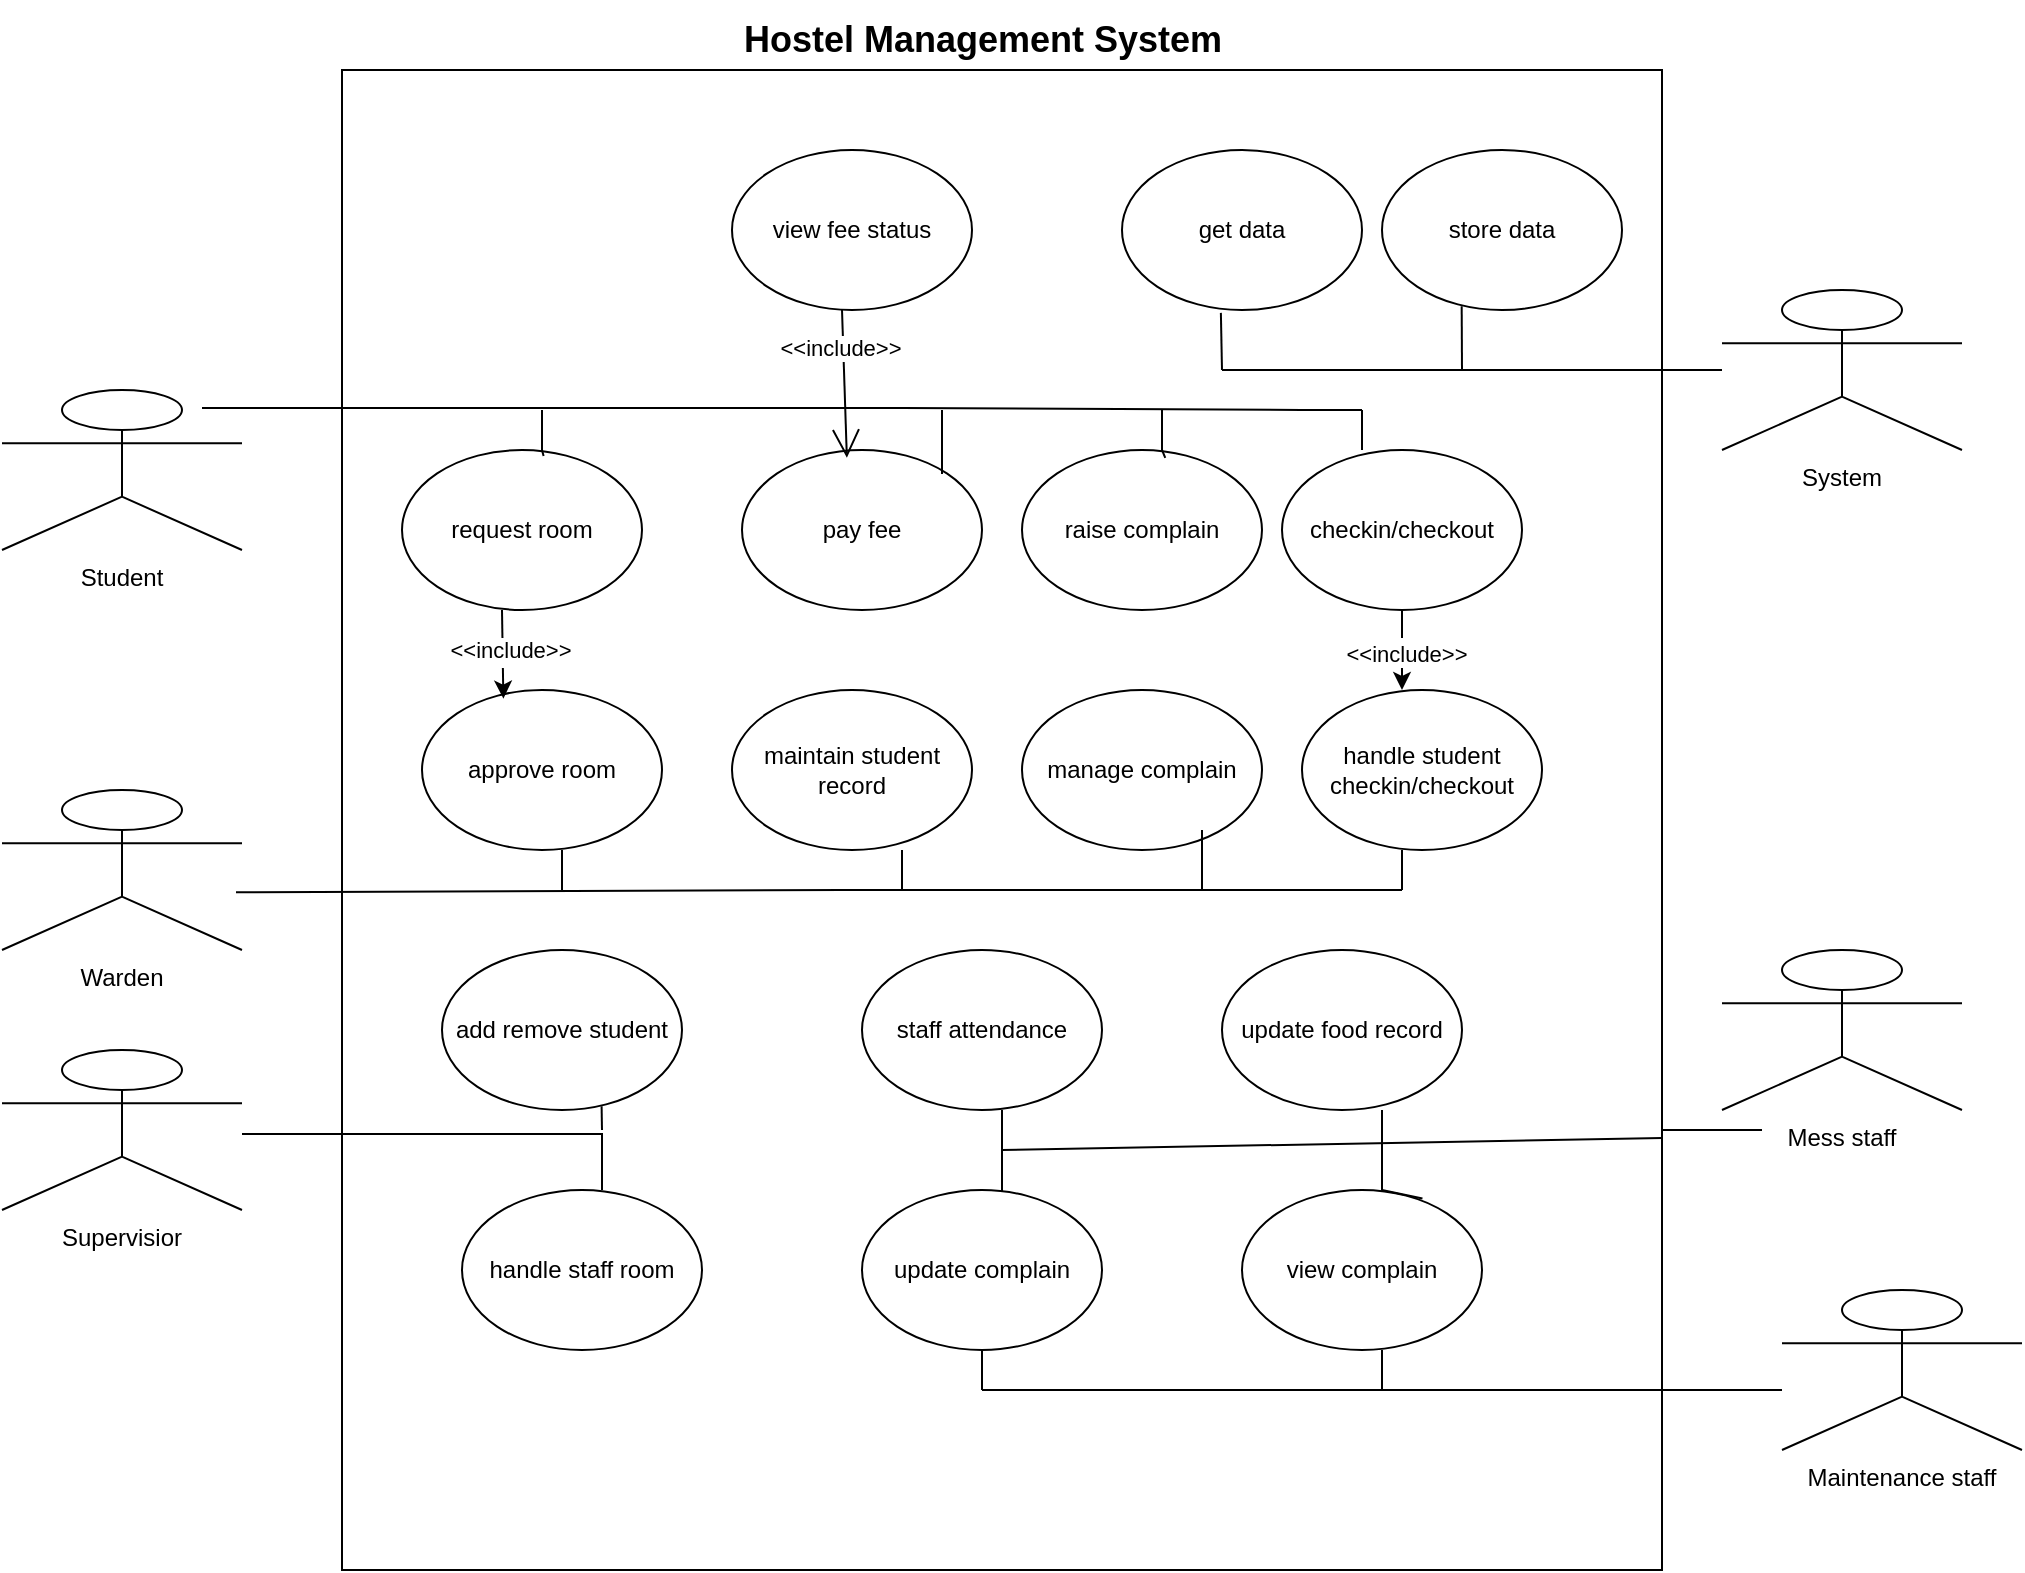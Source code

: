 <mxfile version="26.0.7">
  <diagram name="Page-1" id="h86h2ReU51MnAGpxwcOK">
    <mxGraphModel dx="1282" dy="1727" grid="1" gridSize="10" guides="1" tooltips="1" connect="1" arrows="1" fold="1" page="1" pageScale="1" pageWidth="850" pageHeight="1100" math="0" shadow="0">
      <root>
        <mxCell id="0" />
        <mxCell id="1" parent="0" />
        <mxCell id="e2gd0mp9l5kRxaPh8PN6-1" value="Student&lt;div&gt;&lt;br&gt;&lt;/div&gt;" style="whiteSpace=wrap;html=1;shape=umlActor;verticalLabelPosition=bottom;verticalAlign=top;outlineConnect=0;" vertex="1" parent="1">
          <mxGeometry y="80" width="120" height="80" as="geometry" />
        </mxCell>
        <mxCell id="e2gd0mp9l5kRxaPh8PN6-2" value="Supervisior" style="whiteSpace=wrap;html=1;shape=umlActor;verticalLabelPosition=bottom;verticalAlign=top;outlineConnect=0;" vertex="1" parent="1">
          <mxGeometry y="410" width="120" height="80" as="geometry" />
        </mxCell>
        <mxCell id="e2gd0mp9l5kRxaPh8PN6-3" value="" style="rounded=0;whiteSpace=wrap;html=1;" vertex="1" parent="1">
          <mxGeometry x="170" y="-80" width="660" height="750" as="geometry" />
        </mxCell>
        <mxCell id="e2gd0mp9l5kRxaPh8PN6-4" value="Warden" style="whiteSpace=wrap;html=1;shape=umlActor;verticalLabelPosition=bottom;verticalAlign=top;outlineConnect=0;" vertex="1" parent="1">
          <mxGeometry y="280" width="120" height="80" as="geometry" />
        </mxCell>
        <mxCell id="e2gd0mp9l5kRxaPh8PN6-5" value="Mess staff" style="whiteSpace=wrap;html=1;shape=umlActor;verticalLabelPosition=bottom;verticalAlign=top;outlineConnect=0;" vertex="1" parent="1">
          <mxGeometry x="860" y="360" width="120" height="80" as="geometry" />
        </mxCell>
        <mxCell id="e2gd0mp9l5kRxaPh8PN6-6" value="System" style="whiteSpace=wrap;html=1;shape=umlActor;verticalLabelPosition=bottom;verticalAlign=top;outlineConnect=0;" vertex="1" parent="1">
          <mxGeometry x="860" y="30" width="120" height="80" as="geometry" />
        </mxCell>
        <mxCell id="e2gd0mp9l5kRxaPh8PN6-7" value="request room" style="ellipse;whiteSpace=wrap;html=1;" vertex="1" parent="1">
          <mxGeometry x="200" y="110" width="120" height="80" as="geometry" />
        </mxCell>
        <mxCell id="e2gd0mp9l5kRxaPh8PN6-8" value="view fee status" style="ellipse;whiteSpace=wrap;html=1;" vertex="1" parent="1">
          <mxGeometry x="365" y="-40" width="120" height="80" as="geometry" />
        </mxCell>
        <mxCell id="e2gd0mp9l5kRxaPh8PN6-9" value="checkin/checkout" style="ellipse;whiteSpace=wrap;html=1;" vertex="1" parent="1">
          <mxGeometry x="640" y="110" width="120" height="80" as="geometry" />
        </mxCell>
        <mxCell id="e2gd0mp9l5kRxaPh8PN6-10" value="approve room" style="ellipse;whiteSpace=wrap;html=1;" vertex="1" parent="1">
          <mxGeometry x="210" y="230" width="120" height="80" as="geometry" />
        </mxCell>
        <mxCell id="e2gd0mp9l5kRxaPh8PN6-11" value="maintain student record" style="ellipse;whiteSpace=wrap;html=1;" vertex="1" parent="1">
          <mxGeometry x="365" y="230" width="120" height="80" as="geometry" />
        </mxCell>
        <mxCell id="e2gd0mp9l5kRxaPh8PN6-12" value="manage complain" style="ellipse;whiteSpace=wrap;html=1;" vertex="1" parent="1">
          <mxGeometry x="510" y="230" width="120" height="80" as="geometry" />
        </mxCell>
        <mxCell id="e2gd0mp9l5kRxaPh8PN6-13" value="add remove student" style="ellipse;whiteSpace=wrap;html=1;" vertex="1" parent="1">
          <mxGeometry x="220" y="360" width="120" height="80" as="geometry" />
        </mxCell>
        <mxCell id="e2gd0mp9l5kRxaPh8PN6-14" value="staff attendance" style="ellipse;whiteSpace=wrap;html=1;" vertex="1" parent="1">
          <mxGeometry x="430" y="360" width="120" height="80" as="geometry" />
        </mxCell>
        <mxCell id="e2gd0mp9l5kRxaPh8PN6-15" value="update food record" style="ellipse;whiteSpace=wrap;html=1;" vertex="1" parent="1">
          <mxGeometry x="610" y="360" width="120" height="80" as="geometry" />
        </mxCell>
        <mxCell id="e2gd0mp9l5kRxaPh8PN6-16" value="handle staff room" style="ellipse;whiteSpace=wrap;html=1;" vertex="1" parent="1">
          <mxGeometry x="230" y="480" width="120" height="80" as="geometry" />
        </mxCell>
        <mxCell id="e2gd0mp9l5kRxaPh8PN6-17" value="update complain" style="ellipse;whiteSpace=wrap;html=1;" vertex="1" parent="1">
          <mxGeometry x="430" y="480" width="120" height="80" as="geometry" />
        </mxCell>
        <mxCell id="e2gd0mp9l5kRxaPh8PN6-18" value="view complain" style="ellipse;whiteSpace=wrap;html=1;" vertex="1" parent="1">
          <mxGeometry x="620" y="480" width="120" height="80" as="geometry" />
        </mxCell>
        <mxCell id="e2gd0mp9l5kRxaPh8PN6-19" value="handle student checkin/checkout" style="ellipse;whiteSpace=wrap;html=1;" vertex="1" parent="1">
          <mxGeometry x="650" y="230" width="120" height="80" as="geometry" />
        </mxCell>
        <mxCell id="e2gd0mp9l5kRxaPh8PN6-20" value="pay fee" style="ellipse;whiteSpace=wrap;html=1;" vertex="1" parent="1">
          <mxGeometry x="370" y="110" width="120" height="80" as="geometry" />
        </mxCell>
        <mxCell id="e2gd0mp9l5kRxaPh8PN6-21" value="raise complain" style="ellipse;whiteSpace=wrap;html=1;" vertex="1" parent="1">
          <mxGeometry x="510" y="110" width="120" height="80" as="geometry" />
        </mxCell>
        <mxCell id="e2gd0mp9l5kRxaPh8PN6-22" value="store data" style="ellipse;whiteSpace=wrap;html=1;" vertex="1" parent="1">
          <mxGeometry x="690" y="-40" width="120" height="80" as="geometry" />
        </mxCell>
        <mxCell id="e2gd0mp9l5kRxaPh8PN6-23" value="get data" style="ellipse;whiteSpace=wrap;html=1;" vertex="1" parent="1">
          <mxGeometry x="560" y="-40" width="120" height="80" as="geometry" />
        </mxCell>
        <mxCell id="e2gd0mp9l5kRxaPh8PN6-24" value="" style="endArrow=none;html=1;rounded=0;entryX=0;entryY=0.5;entryDx=0;entryDy=0;" edge="1" parent="1" target="e2gd0mp9l5kRxaPh8PN6-6">
          <mxGeometry width="50" height="50" relative="1" as="geometry">
            <mxPoint x="610" y="70" as="sourcePoint" />
            <mxPoint x="420" y="270" as="targetPoint" />
            <Array as="points" />
          </mxGeometry>
        </mxCell>
        <mxCell id="e2gd0mp9l5kRxaPh8PN6-25" value="" style="endArrow=none;html=1;rounded=0;entryX=0.412;entryY=1.018;entryDx=0;entryDy=0;entryPerimeter=0;" edge="1" parent="1" target="e2gd0mp9l5kRxaPh8PN6-23">
          <mxGeometry width="50" height="50" relative="1" as="geometry">
            <mxPoint x="610" y="70" as="sourcePoint" />
            <mxPoint x="630" y="40" as="targetPoint" />
          </mxGeometry>
        </mxCell>
        <mxCell id="e2gd0mp9l5kRxaPh8PN6-26" value="" style="endArrow=none;html=1;rounded=0;entryX=0.332;entryY=0.976;entryDx=0;entryDy=0;entryPerimeter=0;" edge="1" parent="1" target="e2gd0mp9l5kRxaPh8PN6-22">
          <mxGeometry width="50" height="50" relative="1" as="geometry">
            <mxPoint x="730" y="70" as="sourcePoint" />
            <mxPoint x="780" y="20" as="targetPoint" />
          </mxGeometry>
        </mxCell>
        <mxCell id="e2gd0mp9l5kRxaPh8PN6-27" value="" style="endArrow=none;html=1;rounded=0;" edge="1" parent="1">
          <mxGeometry width="50" height="50" relative="1" as="geometry">
            <mxPoint x="100" y="89" as="sourcePoint" />
            <mxPoint x="650" y="90" as="targetPoint" />
            <Array as="points">
              <mxPoint x="450" y="89" />
              <mxPoint x="650" y="90" />
              <mxPoint x="680" y="90" />
            </Array>
          </mxGeometry>
        </mxCell>
        <mxCell id="e2gd0mp9l5kRxaPh8PN6-28" value="" style="endArrow=open;endFill=1;endSize=12;html=1;rounded=0;entryX=0.437;entryY=0.049;entryDx=0;entryDy=0;entryPerimeter=0;" edge="1" parent="1" target="e2gd0mp9l5kRxaPh8PN6-20">
          <mxGeometry width="160" relative="1" as="geometry">
            <mxPoint x="420" y="40" as="sourcePoint" />
            <mxPoint x="580" y="40" as="targetPoint" />
          </mxGeometry>
        </mxCell>
        <mxCell id="e2gd0mp9l5kRxaPh8PN6-29" value="&amp;lt;&amp;lt;include&amp;gt;&amp;gt;" style="edgeLabel;html=1;align=center;verticalAlign=middle;resizable=0;points=[];" vertex="1" connectable="0" parent="e2gd0mp9l5kRxaPh8PN6-28">
          <mxGeometry x="-0.494" y="-2" relative="1" as="geometry">
            <mxPoint as="offset" />
          </mxGeometry>
        </mxCell>
        <mxCell id="e2gd0mp9l5kRxaPh8PN6-30" value="" style="endArrow=none;html=1;rounded=0;exitX=0.975;exitY=0.639;exitDx=0;exitDy=0;exitPerimeter=0;" edge="1" parent="1" source="e2gd0mp9l5kRxaPh8PN6-4">
          <mxGeometry width="50" height="50" relative="1" as="geometry">
            <mxPoint x="80" y="330" as="sourcePoint" />
            <mxPoint x="670" y="330" as="targetPoint" />
            <Array as="points">
              <mxPoint x="420" y="330" />
              <mxPoint x="560" y="330" />
              <mxPoint x="700" y="330" />
            </Array>
          </mxGeometry>
        </mxCell>
        <mxCell id="e2gd0mp9l5kRxaPh8PN6-31" value="" style="endArrow=none;html=1;rounded=0;exitX=0.59;exitY=0.038;exitDx=0;exitDy=0;exitPerimeter=0;" edge="1" parent="1" source="e2gd0mp9l5kRxaPh8PN6-7">
          <mxGeometry width="50" height="50" relative="1" as="geometry">
            <mxPoint x="220" y="140" as="sourcePoint" />
            <mxPoint x="270" y="90" as="targetPoint" />
            <Array as="points">
              <mxPoint x="270" y="110" />
            </Array>
          </mxGeometry>
        </mxCell>
        <mxCell id="e2gd0mp9l5kRxaPh8PN6-32" value="" style="endArrow=none;html=1;rounded=0;" edge="1" parent="1">
          <mxGeometry width="50" height="50" relative="1" as="geometry">
            <mxPoint x="470" y="122" as="sourcePoint" />
            <mxPoint x="470" y="90" as="targetPoint" />
          </mxGeometry>
        </mxCell>
        <mxCell id="e2gd0mp9l5kRxaPh8PN6-33" value="" style="endArrow=none;html=1;rounded=0;exitX=0.597;exitY=0.049;exitDx=0;exitDy=0;exitPerimeter=0;" edge="1" parent="1" source="e2gd0mp9l5kRxaPh8PN6-21">
          <mxGeometry width="50" height="50" relative="1" as="geometry">
            <mxPoint x="530" y="140" as="sourcePoint" />
            <mxPoint x="580" y="90" as="targetPoint" />
            <Array as="points">
              <mxPoint x="580" y="110" />
            </Array>
          </mxGeometry>
        </mxCell>
        <mxCell id="e2gd0mp9l5kRxaPh8PN6-34" value="" style="endArrow=none;html=1;rounded=0;" edge="1" parent="1">
          <mxGeometry width="50" height="50" relative="1" as="geometry">
            <mxPoint x="680" y="110" as="sourcePoint" />
            <mxPoint x="680" y="90" as="targetPoint" />
          </mxGeometry>
        </mxCell>
        <mxCell id="e2gd0mp9l5kRxaPh8PN6-35" value="" style="endArrow=none;html=1;rounded=0;" edge="1" parent="1">
          <mxGeometry width="50" height="50" relative="1" as="geometry">
            <mxPoint x="280" y="330" as="sourcePoint" />
            <mxPoint x="280" y="310" as="targetPoint" />
          </mxGeometry>
        </mxCell>
        <mxCell id="e2gd0mp9l5kRxaPh8PN6-36" value="" style="endArrow=none;html=1;rounded=0;" edge="1" parent="1">
          <mxGeometry width="50" height="50" relative="1" as="geometry">
            <mxPoint x="450" y="330" as="sourcePoint" />
            <mxPoint x="450" y="310" as="targetPoint" />
          </mxGeometry>
        </mxCell>
        <mxCell id="e2gd0mp9l5kRxaPh8PN6-37" value="" style="endArrow=none;html=1;rounded=0;" edge="1" parent="1">
          <mxGeometry width="50" height="50" relative="1" as="geometry">
            <mxPoint x="600" y="330" as="sourcePoint" />
            <mxPoint x="600" y="300" as="targetPoint" />
          </mxGeometry>
        </mxCell>
        <mxCell id="e2gd0mp9l5kRxaPh8PN6-38" value="" style="endArrow=none;html=1;rounded=0;" edge="1" parent="1">
          <mxGeometry width="50" height="50" relative="1" as="geometry">
            <mxPoint x="700" y="330" as="sourcePoint" />
            <mxPoint x="700" y="310" as="targetPoint" />
          </mxGeometry>
        </mxCell>
        <mxCell id="e2gd0mp9l5kRxaPh8PN6-39" value="" style="endArrow=classic;html=1;rounded=0;entryX=0.339;entryY=0.054;entryDx=0;entryDy=0;entryPerimeter=0;" edge="1" parent="1" target="e2gd0mp9l5kRxaPh8PN6-10">
          <mxGeometry relative="1" as="geometry">
            <mxPoint x="250" y="190" as="sourcePoint" />
            <mxPoint x="350" y="190" as="targetPoint" />
          </mxGeometry>
        </mxCell>
        <mxCell id="e2gd0mp9l5kRxaPh8PN6-40" value="Label" style="edgeLabel;resizable=0;html=1;;align=center;verticalAlign=middle;" connectable="0" vertex="1" parent="e2gd0mp9l5kRxaPh8PN6-39">
          <mxGeometry relative="1" as="geometry" />
        </mxCell>
        <mxCell id="e2gd0mp9l5kRxaPh8PN6-41" value="&amp;lt;&amp;lt;include&amp;gt;&amp;gt;" style="edgeLabel;html=1;align=center;verticalAlign=middle;resizable=0;points=[];" vertex="1" connectable="0" parent="e2gd0mp9l5kRxaPh8PN6-39">
          <mxGeometry x="-0.11" y="3" relative="1" as="geometry">
            <mxPoint as="offset" />
          </mxGeometry>
        </mxCell>
        <mxCell id="e2gd0mp9l5kRxaPh8PN6-42" value="" style="endArrow=classic;html=1;rounded=0;" edge="1" parent="1">
          <mxGeometry relative="1" as="geometry">
            <mxPoint x="700" y="190" as="sourcePoint" />
            <mxPoint x="700" y="230" as="targetPoint" />
          </mxGeometry>
        </mxCell>
        <mxCell id="e2gd0mp9l5kRxaPh8PN6-43" value="Label" style="edgeLabel;resizable=0;html=1;;align=center;verticalAlign=middle;" connectable="0" vertex="1" parent="e2gd0mp9l5kRxaPh8PN6-42">
          <mxGeometry relative="1" as="geometry" />
        </mxCell>
        <mxCell id="e2gd0mp9l5kRxaPh8PN6-44" value="&amp;lt;&amp;lt;include&amp;gt;&amp;gt;" style="edgeLabel;html=1;align=center;verticalAlign=middle;resizable=0;points=[];" vertex="1" connectable="0" parent="e2gd0mp9l5kRxaPh8PN6-42">
          <mxGeometry x="0.099" y="2" relative="1" as="geometry">
            <mxPoint as="offset" />
          </mxGeometry>
        </mxCell>
        <mxCell id="e2gd0mp9l5kRxaPh8PN6-45" value="" style="endArrow=none;html=1;rounded=0;entryX=1;entryY=0.712;entryDx=0;entryDy=0;entryPerimeter=0;" edge="1" parent="1" target="e2gd0mp9l5kRxaPh8PN6-3">
          <mxGeometry width="50" height="50" relative="1" as="geometry">
            <mxPoint x="500" y="460" as="sourcePoint" />
            <mxPoint x="819.34" y="462.9" as="targetPoint" />
          </mxGeometry>
        </mxCell>
        <mxCell id="e2gd0mp9l5kRxaPh8PN6-46" value="" style="endArrow=none;html=1;rounded=0;" edge="1" parent="1">
          <mxGeometry width="50" height="50" relative="1" as="geometry">
            <mxPoint x="830" y="450" as="sourcePoint" />
            <mxPoint x="880" y="450" as="targetPoint" />
            <Array as="points">
              <mxPoint x="850" y="450" />
            </Array>
          </mxGeometry>
        </mxCell>
        <mxCell id="e2gd0mp9l5kRxaPh8PN6-47" value="" style="endArrow=none;html=1;rounded=0;" edge="1" parent="1">
          <mxGeometry width="50" height="50" relative="1" as="geometry">
            <mxPoint x="500" y="460" as="sourcePoint" />
            <mxPoint x="500" y="440" as="targetPoint" />
          </mxGeometry>
        </mxCell>
        <mxCell id="e2gd0mp9l5kRxaPh8PN6-48" value="" style="endArrow=none;html=1;rounded=0;" edge="1" parent="1">
          <mxGeometry width="50" height="50" relative="1" as="geometry">
            <mxPoint x="690" y="460" as="sourcePoint" />
            <mxPoint x="690" y="440" as="targetPoint" />
          </mxGeometry>
        </mxCell>
        <mxCell id="e2gd0mp9l5kRxaPh8PN6-49" value="" style="endArrow=none;html=1;rounded=0;" edge="1" parent="1">
          <mxGeometry width="50" height="50" relative="1" as="geometry">
            <mxPoint x="500" y="481" as="sourcePoint" />
            <mxPoint x="500" y="460" as="targetPoint" />
          </mxGeometry>
        </mxCell>
        <mxCell id="e2gd0mp9l5kRxaPh8PN6-50" value="" style="endArrow=none;html=1;rounded=0;exitX=0.752;exitY=0.053;exitDx=0;exitDy=0;exitPerimeter=0;" edge="1" parent="1" source="e2gd0mp9l5kRxaPh8PN6-18">
          <mxGeometry width="50" height="50" relative="1" as="geometry">
            <mxPoint x="660" y="510" as="sourcePoint" />
            <mxPoint x="690" y="460" as="targetPoint" />
            <Array as="points">
              <mxPoint x="690" y="480" />
            </Array>
          </mxGeometry>
        </mxCell>
        <mxCell id="e2gd0mp9l5kRxaPh8PN6-51" value="" style="endArrow=none;html=1;rounded=0;" edge="1" parent="1">
          <mxGeometry width="50" height="50" relative="1" as="geometry">
            <mxPoint x="490" y="580" as="sourcePoint" />
            <mxPoint x="710" y="580" as="targetPoint" />
            <Array as="points">
              <mxPoint x="890" y="580" />
            </Array>
          </mxGeometry>
        </mxCell>
        <mxCell id="e2gd0mp9l5kRxaPh8PN6-52" value="" style="endArrow=none;html=1;rounded=0;entryX=0.5;entryY=1;entryDx=0;entryDy=0;" edge="1" parent="1" target="e2gd0mp9l5kRxaPh8PN6-17">
          <mxGeometry width="50" height="50" relative="1" as="geometry">
            <mxPoint x="490" y="580" as="sourcePoint" />
            <mxPoint x="510" y="560" as="targetPoint" />
          </mxGeometry>
        </mxCell>
        <mxCell id="e2gd0mp9l5kRxaPh8PN6-53" value="" style="endArrow=none;html=1;rounded=0;" edge="1" parent="1">
          <mxGeometry width="50" height="50" relative="1" as="geometry">
            <mxPoint x="690" y="580" as="sourcePoint" />
            <mxPoint x="690" y="560" as="targetPoint" />
          </mxGeometry>
        </mxCell>
        <mxCell id="e2gd0mp9l5kRxaPh8PN6-54" value="" style="endArrow=none;html=1;rounded=0;exitX=1;exitY=0.5;exitDx=0;exitDy=0;" edge="1" parent="1">
          <mxGeometry width="50" height="50" relative="1" as="geometry">
            <mxPoint x="120" y="452" as="sourcePoint" />
            <mxPoint x="300" y="480" as="targetPoint" />
            <Array as="points">
              <mxPoint x="210" y="452" />
              <mxPoint x="300" y="452" />
            </Array>
          </mxGeometry>
        </mxCell>
        <mxCell id="e2gd0mp9l5kRxaPh8PN6-55" value="" style="endArrow=none;html=1;rounded=0;entryX=0.665;entryY=0.977;entryDx=0;entryDy=0;entryPerimeter=0;" edge="1" parent="1" target="e2gd0mp9l5kRxaPh8PN6-13">
          <mxGeometry width="50" height="50" relative="1" as="geometry">
            <mxPoint x="300" y="450" as="sourcePoint" />
            <mxPoint x="300" y="440" as="targetPoint" />
          </mxGeometry>
        </mxCell>
        <mxCell id="e2gd0mp9l5kRxaPh8PN6-56" value="Maintenance staff&lt;div&gt;&lt;br&gt;&lt;/div&gt;" style="whiteSpace=wrap;html=1;shape=umlActor;verticalLabelPosition=bottom;verticalAlign=top;outlineConnect=0;" vertex="1" parent="1">
          <mxGeometry x="890" y="530" width="120" height="80" as="geometry" />
        </mxCell>
        <mxCell id="e2gd0mp9l5kRxaPh8PN6-57" value="&lt;font style=&quot;font-size: 18px;&quot;&gt;&lt;b&gt;Hostel Management System&lt;/b&gt;&lt;/font&gt;" style="text;html=1;align=center;verticalAlign=middle;resizable=0;points=[];autosize=1;strokeColor=none;fillColor=none;" vertex="1" parent="1">
          <mxGeometry x="360" y="-115" width="260" height="40" as="geometry" />
        </mxCell>
      </root>
    </mxGraphModel>
  </diagram>
</mxfile>
